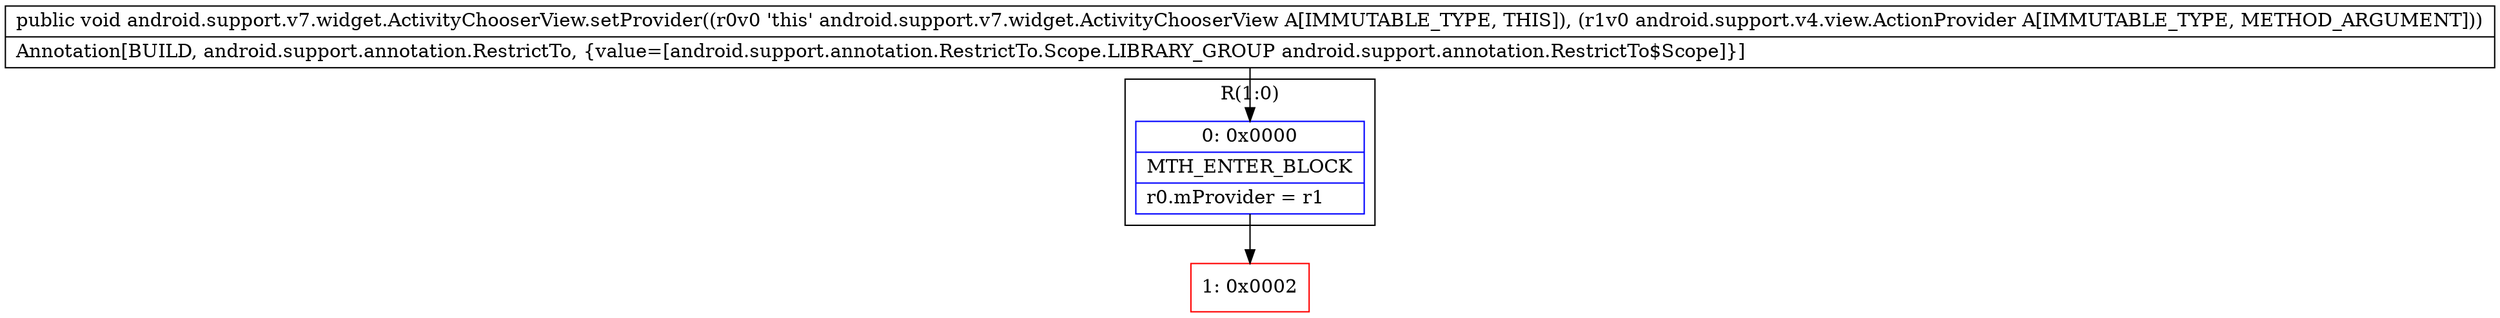 digraph "CFG forandroid.support.v7.widget.ActivityChooserView.setProvider(Landroid\/support\/v4\/view\/ActionProvider;)V" {
subgraph cluster_Region_1990351008 {
label = "R(1:0)";
node [shape=record,color=blue];
Node_0 [shape=record,label="{0\:\ 0x0000|MTH_ENTER_BLOCK\l|r0.mProvider = r1\l}"];
}
Node_1 [shape=record,color=red,label="{1\:\ 0x0002}"];
MethodNode[shape=record,label="{public void android.support.v7.widget.ActivityChooserView.setProvider((r0v0 'this' android.support.v7.widget.ActivityChooserView A[IMMUTABLE_TYPE, THIS]), (r1v0 android.support.v4.view.ActionProvider A[IMMUTABLE_TYPE, METHOD_ARGUMENT]))  | Annotation[BUILD, android.support.annotation.RestrictTo, \{value=[android.support.annotation.RestrictTo.Scope.LIBRARY_GROUP android.support.annotation.RestrictTo$Scope]\}]\l}"];
MethodNode -> Node_0;
Node_0 -> Node_1;
}


